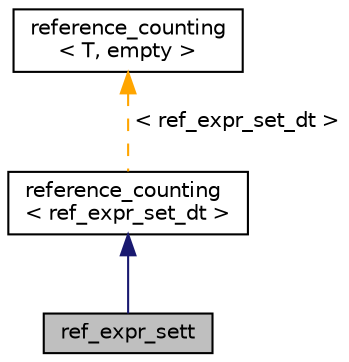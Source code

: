 digraph "ref_expr_sett"
{
 // LATEX_PDF_SIZE
  bgcolor="transparent";
  edge [fontname="Helvetica",fontsize="10",labelfontname="Helvetica",labelfontsize="10"];
  node [fontname="Helvetica",fontsize="10",shape=record];
  Node1 [label="ref_expr_sett",height=0.2,width=0.4,color="black", fillcolor="grey75", style="filled", fontcolor="black",tooltip=" "];
  Node2 -> Node1 [dir="back",color="midnightblue",fontsize="10",style="solid",fontname="Helvetica"];
  Node2 [label="reference_counting\l\< ref_expr_set_dt \>",height=0.2,width=0.4,color="black",URL="$classreference__counting.html",tooltip=" "];
  Node3 -> Node2 [dir="back",color="orange",fontsize="10",style="dashed",label=" \< ref_expr_set_dt \>" ,fontname="Helvetica"];
  Node3 [label="reference_counting\l\< T, empty \>",height=0.2,width=0.4,color="black",URL="$classreference__counting.html",tooltip=" "];
}
